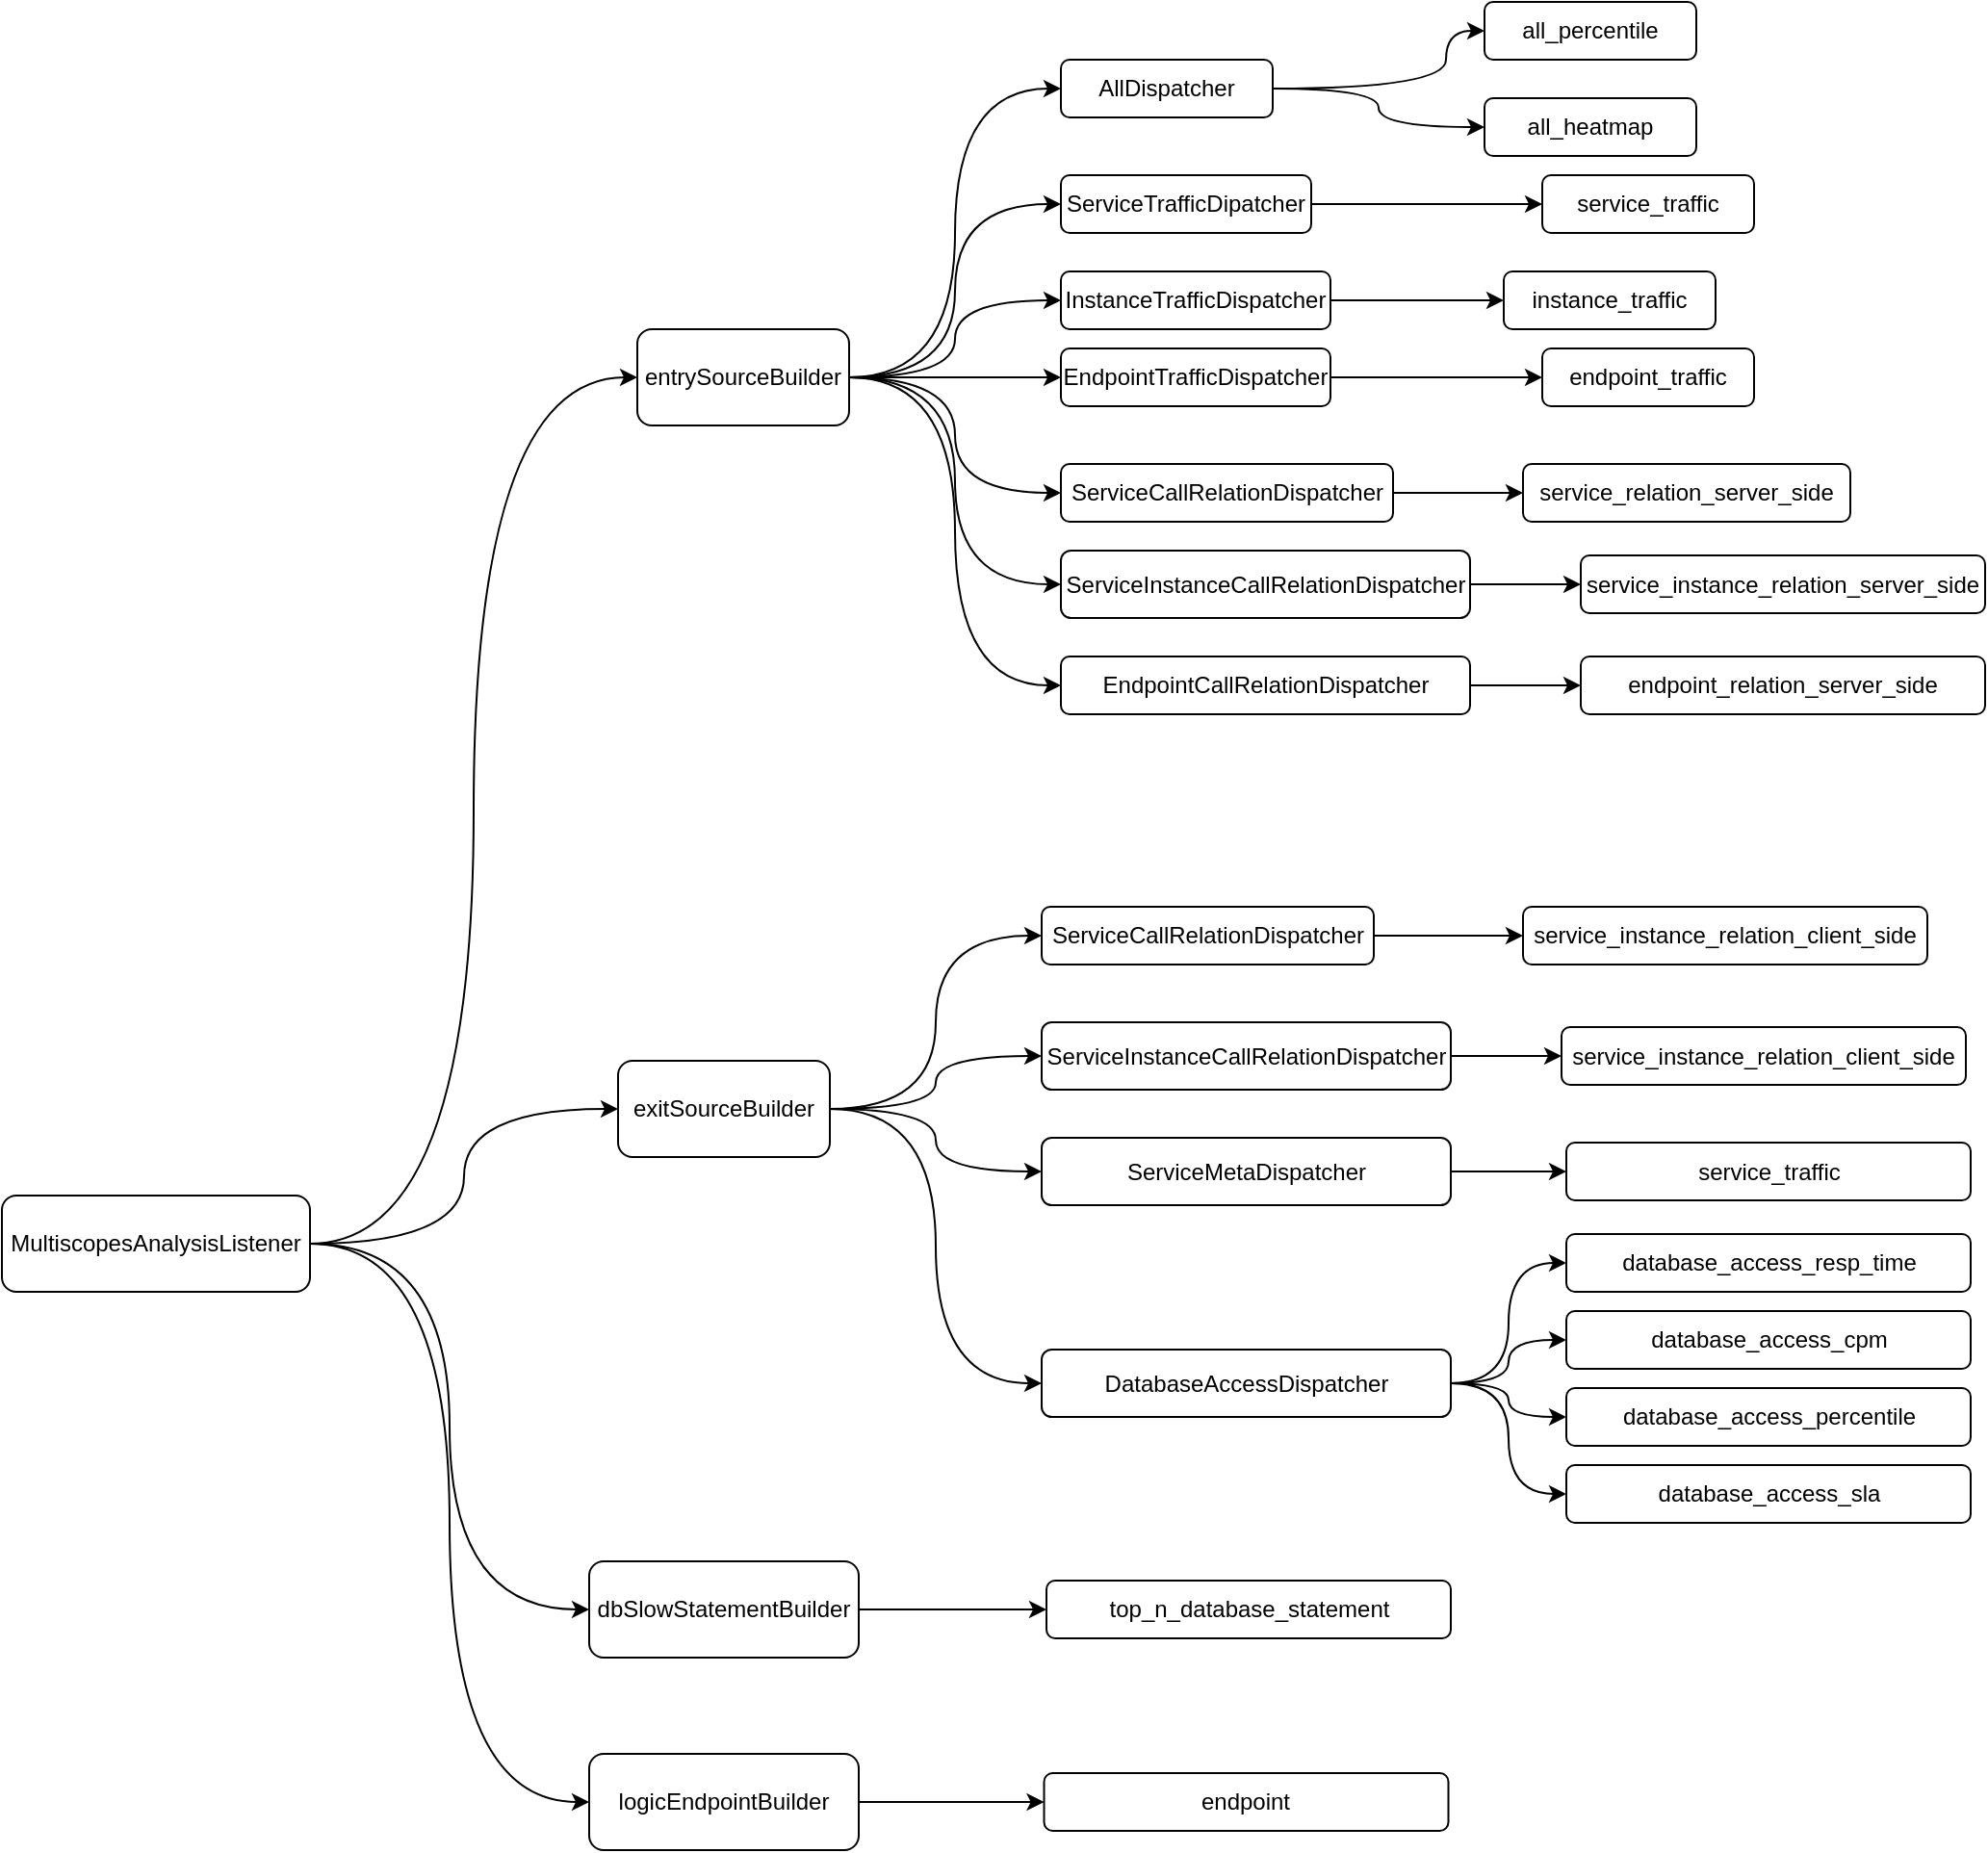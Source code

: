 <mxfile version="15.2.1" type="github">
  <diagram id="QmRN75m-rtGZk7lZ2Dvp" name="Page-1">
    <mxGraphModel dx="1852" dy="629" grid="1" gridSize="10" guides="1" tooltips="1" connect="1" arrows="1" fold="1" page="1" pageScale="1" pageWidth="827" pageHeight="1169" math="0" shadow="0">
      <root>
        <mxCell id="0" />
        <mxCell id="1" parent="0" />
        <mxCell id="YMw9R5XL1lstncFlxLX9-26" style="edgeStyle=orthogonalEdgeStyle;curved=1;orthogonalLoop=1;jettySize=auto;html=1;exitX=1;exitY=0.5;exitDx=0;exitDy=0;entryX=0;entryY=0.5;entryDx=0;entryDy=0;" edge="1" parent="1" source="YMw9R5XL1lstncFlxLX9-1" target="YMw9R5XL1lstncFlxLX9-2">
          <mxGeometry relative="1" as="geometry" />
        </mxCell>
        <mxCell id="YMw9R5XL1lstncFlxLX9-27" style="edgeStyle=orthogonalEdgeStyle;curved=1;orthogonalLoop=1;jettySize=auto;html=1;exitX=1;exitY=0.5;exitDx=0;exitDy=0;entryX=0;entryY=0.5;entryDx=0;entryDy=0;" edge="1" parent="1" source="YMw9R5XL1lstncFlxLX9-1" target="YMw9R5XL1lstncFlxLX9-3">
          <mxGeometry relative="1" as="geometry" />
        </mxCell>
        <mxCell id="YMw9R5XL1lstncFlxLX9-28" style="edgeStyle=orthogonalEdgeStyle;curved=1;orthogonalLoop=1;jettySize=auto;html=1;exitX=1;exitY=0.5;exitDx=0;exitDy=0;entryX=0;entryY=0.5;entryDx=0;entryDy=0;" edge="1" parent="1" source="YMw9R5XL1lstncFlxLX9-1" target="YMw9R5XL1lstncFlxLX9-4">
          <mxGeometry relative="1" as="geometry" />
        </mxCell>
        <mxCell id="YMw9R5XL1lstncFlxLX9-29" style="edgeStyle=orthogonalEdgeStyle;curved=1;orthogonalLoop=1;jettySize=auto;html=1;exitX=1;exitY=0.5;exitDx=0;exitDy=0;entryX=0;entryY=0.5;entryDx=0;entryDy=0;" edge="1" parent="1" source="YMw9R5XL1lstncFlxLX9-1" target="YMw9R5XL1lstncFlxLX9-13">
          <mxGeometry relative="1" as="geometry" />
        </mxCell>
        <mxCell id="YMw9R5XL1lstncFlxLX9-30" style="edgeStyle=orthogonalEdgeStyle;curved=1;orthogonalLoop=1;jettySize=auto;html=1;exitX=1;exitY=0.5;exitDx=0;exitDy=0;entryX=0;entryY=0.5;entryDx=0;entryDy=0;" edge="1" parent="1" source="YMw9R5XL1lstncFlxLX9-1" target="YMw9R5XL1lstncFlxLX9-15">
          <mxGeometry relative="1" as="geometry" />
        </mxCell>
        <mxCell id="YMw9R5XL1lstncFlxLX9-31" style="edgeStyle=orthogonalEdgeStyle;curved=1;orthogonalLoop=1;jettySize=auto;html=1;exitX=1;exitY=0.5;exitDx=0;exitDy=0;entryX=0;entryY=0.5;entryDx=0;entryDy=0;" edge="1" parent="1" source="YMw9R5XL1lstncFlxLX9-1" target="YMw9R5XL1lstncFlxLX9-20">
          <mxGeometry relative="1" as="geometry" />
        </mxCell>
        <mxCell id="YMw9R5XL1lstncFlxLX9-32" style="edgeStyle=orthogonalEdgeStyle;curved=1;orthogonalLoop=1;jettySize=auto;html=1;exitX=1;exitY=0.5;exitDx=0;exitDy=0;entryX=0;entryY=0.5;entryDx=0;entryDy=0;" edge="1" parent="1" source="YMw9R5XL1lstncFlxLX9-1" target="YMw9R5XL1lstncFlxLX9-23">
          <mxGeometry relative="1" as="geometry" />
        </mxCell>
        <mxCell id="YMw9R5XL1lstncFlxLX9-1" value="entrySourceBuilder" style="rounded=1;whiteSpace=wrap;html=1;" vertex="1" parent="1">
          <mxGeometry x="40" y="270" width="110" height="50" as="geometry" />
        </mxCell>
        <mxCell id="YMw9R5XL1lstncFlxLX9-7" style="edgeStyle=orthogonalEdgeStyle;orthogonalLoop=1;jettySize=auto;html=1;exitX=1;exitY=0.5;exitDx=0;exitDy=0;entryX=0;entryY=0.5;entryDx=0;entryDy=0;curved=1;" edge="1" parent="1" source="YMw9R5XL1lstncFlxLX9-2" target="YMw9R5XL1lstncFlxLX9-5">
          <mxGeometry relative="1" as="geometry">
            <Array as="points">
              <mxPoint x="460" y="145" />
              <mxPoint x="460" y="115" />
            </Array>
          </mxGeometry>
        </mxCell>
        <mxCell id="YMw9R5XL1lstncFlxLX9-8" style="edgeStyle=orthogonalEdgeStyle;orthogonalLoop=1;jettySize=auto;html=1;exitX=1;exitY=0.5;exitDx=0;exitDy=0;entryX=0;entryY=0.5;entryDx=0;entryDy=0;curved=1;" edge="1" parent="1" source="YMw9R5XL1lstncFlxLX9-2" target="YMw9R5XL1lstncFlxLX9-6">
          <mxGeometry relative="1" as="geometry" />
        </mxCell>
        <mxCell id="YMw9R5XL1lstncFlxLX9-2" value="AllDispatcher" style="rounded=1;whiteSpace=wrap;html=1;" vertex="1" parent="1">
          <mxGeometry x="260" y="130" width="110" height="30" as="geometry" />
        </mxCell>
        <mxCell id="YMw9R5XL1lstncFlxLX9-11" style="edgeStyle=orthogonalEdgeStyle;orthogonalLoop=1;jettySize=auto;html=1;exitX=1;exitY=0.5;exitDx=0;exitDy=0;entryX=0;entryY=0.5;entryDx=0;entryDy=0;curved=1;" edge="1" parent="1" source="YMw9R5XL1lstncFlxLX9-3" target="YMw9R5XL1lstncFlxLX9-9">
          <mxGeometry relative="1" as="geometry" />
        </mxCell>
        <mxCell id="YMw9R5XL1lstncFlxLX9-3" value="ServiceTrafficDipatcher" style="rounded=1;whiteSpace=wrap;html=1;" vertex="1" parent="1">
          <mxGeometry x="260" y="190" width="130" height="30" as="geometry" />
        </mxCell>
        <mxCell id="YMw9R5XL1lstncFlxLX9-12" style="edgeStyle=orthogonalEdgeStyle;orthogonalLoop=1;jettySize=auto;html=1;exitX=1;exitY=0.5;exitDx=0;exitDy=0;entryX=0;entryY=0.5;entryDx=0;entryDy=0;curved=1;" edge="1" parent="1" source="YMw9R5XL1lstncFlxLX9-4" target="YMw9R5XL1lstncFlxLX9-10">
          <mxGeometry relative="1" as="geometry" />
        </mxCell>
        <mxCell id="YMw9R5XL1lstncFlxLX9-4" value="InstanceTrafficDispatcher" style="rounded=1;whiteSpace=wrap;html=1;" vertex="1" parent="1">
          <mxGeometry x="260" y="240" width="140" height="30" as="geometry" />
        </mxCell>
        <mxCell id="YMw9R5XL1lstncFlxLX9-5" value="all_percentile" style="rounded=1;whiteSpace=wrap;html=1;" vertex="1" parent="1">
          <mxGeometry x="480" y="100" width="110" height="30" as="geometry" />
        </mxCell>
        <mxCell id="YMw9R5XL1lstncFlxLX9-6" value="all_heatmap" style="rounded=1;whiteSpace=wrap;html=1;" vertex="1" parent="1">
          <mxGeometry x="480" y="150" width="110" height="30" as="geometry" />
        </mxCell>
        <mxCell id="YMw9R5XL1lstncFlxLX9-9" value="service_traffic" style="rounded=1;whiteSpace=wrap;html=1;" vertex="1" parent="1">
          <mxGeometry x="510" y="190" width="110" height="30" as="geometry" />
        </mxCell>
        <mxCell id="YMw9R5XL1lstncFlxLX9-10" value="instance_traffic" style="rounded=1;whiteSpace=wrap;html=1;" vertex="1" parent="1">
          <mxGeometry x="490" y="240" width="110" height="30" as="geometry" />
        </mxCell>
        <mxCell id="YMw9R5XL1lstncFlxLX9-19" style="edgeStyle=orthogonalEdgeStyle;curved=1;orthogonalLoop=1;jettySize=auto;html=1;exitX=1;exitY=0.5;exitDx=0;exitDy=0;entryX=0;entryY=0.5;entryDx=0;entryDy=0;" edge="1" parent="1" source="YMw9R5XL1lstncFlxLX9-13" target="YMw9R5XL1lstncFlxLX9-14">
          <mxGeometry relative="1" as="geometry" />
        </mxCell>
        <mxCell id="YMw9R5XL1lstncFlxLX9-13" value="EndpointTrafficDispatcher" style="rounded=1;whiteSpace=wrap;html=1;" vertex="1" parent="1">
          <mxGeometry x="260" y="280" width="140" height="30" as="geometry" />
        </mxCell>
        <mxCell id="YMw9R5XL1lstncFlxLX9-14" value="endpoint_traffic" style="rounded=1;whiteSpace=wrap;html=1;" vertex="1" parent="1">
          <mxGeometry x="510" y="280" width="110" height="30" as="geometry" />
        </mxCell>
        <mxCell id="YMw9R5XL1lstncFlxLX9-18" style="edgeStyle=orthogonalEdgeStyle;curved=1;orthogonalLoop=1;jettySize=auto;html=1;exitX=1;exitY=0.5;exitDx=0;exitDy=0;entryX=0;entryY=0.5;entryDx=0;entryDy=0;" edge="1" parent="1" source="YMw9R5XL1lstncFlxLX9-15" target="YMw9R5XL1lstncFlxLX9-17">
          <mxGeometry relative="1" as="geometry" />
        </mxCell>
        <mxCell id="YMw9R5XL1lstncFlxLX9-15" value="ServiceCallRelationDispatcher" style="rounded=1;whiteSpace=wrap;html=1;" vertex="1" parent="1">
          <mxGeometry x="260" y="340" width="172.5" height="30" as="geometry" />
        </mxCell>
        <mxCell id="YMw9R5XL1lstncFlxLX9-17" value="service_relation_server_side" style="rounded=1;whiteSpace=wrap;html=1;" vertex="1" parent="1">
          <mxGeometry x="500" y="340" width="170" height="30" as="geometry" />
        </mxCell>
        <mxCell id="YMw9R5XL1lstncFlxLX9-22" style="edgeStyle=orthogonalEdgeStyle;curved=1;orthogonalLoop=1;jettySize=auto;html=1;exitX=1;exitY=0.5;exitDx=0;exitDy=0;entryX=0;entryY=0.5;entryDx=0;entryDy=0;" edge="1" parent="1" source="YMw9R5XL1lstncFlxLX9-20" target="YMw9R5XL1lstncFlxLX9-21">
          <mxGeometry relative="1" as="geometry" />
        </mxCell>
        <mxCell id="YMw9R5XL1lstncFlxLX9-20" value="ServiceInstanceCallRelationDispatcher" style="rounded=1;whiteSpace=wrap;html=1;" vertex="1" parent="1">
          <mxGeometry x="260" y="385" width="212.5" height="35" as="geometry" />
        </mxCell>
        <mxCell id="YMw9R5XL1lstncFlxLX9-21" value="service_instance_relation_server_side" style="rounded=1;whiteSpace=wrap;html=1;" vertex="1" parent="1">
          <mxGeometry x="530" y="387.5" width="210" height="30" as="geometry" />
        </mxCell>
        <mxCell id="YMw9R5XL1lstncFlxLX9-25" style="edgeStyle=orthogonalEdgeStyle;curved=1;orthogonalLoop=1;jettySize=auto;html=1;exitX=1;exitY=0.5;exitDx=0;exitDy=0;" edge="1" parent="1" source="YMw9R5XL1lstncFlxLX9-23" target="YMw9R5XL1lstncFlxLX9-24">
          <mxGeometry relative="1" as="geometry" />
        </mxCell>
        <mxCell id="YMw9R5XL1lstncFlxLX9-23" value="EndpointCallRelationDispatcher" style="rounded=1;whiteSpace=wrap;html=1;" vertex="1" parent="1">
          <mxGeometry x="260" y="440" width="212.5" height="30" as="geometry" />
        </mxCell>
        <mxCell id="YMw9R5XL1lstncFlxLX9-24" value="endpoint_relation_server_side" style="rounded=1;whiteSpace=wrap;html=1;" vertex="1" parent="1">
          <mxGeometry x="530" y="440" width="210" height="30" as="geometry" />
        </mxCell>
        <mxCell id="YMw9R5XL1lstncFlxLX9-40" style="edgeStyle=orthogonalEdgeStyle;curved=1;orthogonalLoop=1;jettySize=auto;html=1;exitX=1;exitY=0.5;exitDx=0;exitDy=0;entryX=0;entryY=0.5;entryDx=0;entryDy=0;" edge="1" parent="1" source="YMw9R5XL1lstncFlxLX9-33" target="YMw9R5XL1lstncFlxLX9-34">
          <mxGeometry relative="1" as="geometry" />
        </mxCell>
        <mxCell id="YMw9R5XL1lstncFlxLX9-41" style="edgeStyle=orthogonalEdgeStyle;curved=1;orthogonalLoop=1;jettySize=auto;html=1;exitX=1;exitY=0.5;exitDx=0;exitDy=0;entryX=0;entryY=0.5;entryDx=0;entryDy=0;" edge="1" parent="1" source="YMw9R5XL1lstncFlxLX9-33" target="YMw9R5XL1lstncFlxLX9-38">
          <mxGeometry relative="1" as="geometry" />
        </mxCell>
        <mxCell id="YMw9R5XL1lstncFlxLX9-62" style="edgeStyle=orthogonalEdgeStyle;curved=1;orthogonalLoop=1;jettySize=auto;html=1;exitX=1;exitY=0.5;exitDx=0;exitDy=0;entryX=0;entryY=0.5;entryDx=0;entryDy=0;" edge="1" parent="1" source="YMw9R5XL1lstncFlxLX9-33" target="YMw9R5XL1lstncFlxLX9-47">
          <mxGeometry relative="1" as="geometry" />
        </mxCell>
        <mxCell id="YMw9R5XL1lstncFlxLX9-63" style="edgeStyle=orthogonalEdgeStyle;curved=1;orthogonalLoop=1;jettySize=auto;html=1;exitX=1;exitY=0.5;exitDx=0;exitDy=0;entryX=0;entryY=0.5;entryDx=0;entryDy=0;" edge="1" parent="1" source="YMw9R5XL1lstncFlxLX9-33" target="YMw9R5XL1lstncFlxLX9-53">
          <mxGeometry relative="1" as="geometry" />
        </mxCell>
        <mxCell id="YMw9R5XL1lstncFlxLX9-33" value="exitSourceBuilder" style="rounded=1;whiteSpace=wrap;html=1;" vertex="1" parent="1">
          <mxGeometry x="30" y="650" width="110" height="50" as="geometry" />
        </mxCell>
        <mxCell id="YMw9R5XL1lstncFlxLX9-36" style="edgeStyle=orthogonalEdgeStyle;curved=1;orthogonalLoop=1;jettySize=auto;html=1;exitX=1;exitY=0.5;exitDx=0;exitDy=0;entryX=0;entryY=0.5;entryDx=0;entryDy=0;" edge="1" parent="1" source="YMw9R5XL1lstncFlxLX9-34" target="YMw9R5XL1lstncFlxLX9-35">
          <mxGeometry relative="1" as="geometry" />
        </mxCell>
        <mxCell id="YMw9R5XL1lstncFlxLX9-34" value="ServiceCallRelationDispatcher" style="rounded=1;whiteSpace=wrap;html=1;" vertex="1" parent="1">
          <mxGeometry x="250" y="570" width="172.5" height="30" as="geometry" />
        </mxCell>
        <mxCell id="YMw9R5XL1lstncFlxLX9-35" value="service_instance_relation_client_side" style="rounded=1;whiteSpace=wrap;html=1;" vertex="1" parent="1">
          <mxGeometry x="500" y="570" width="210" height="30" as="geometry" />
        </mxCell>
        <mxCell id="YMw9R5XL1lstncFlxLX9-37" style="edgeStyle=orthogonalEdgeStyle;curved=1;orthogonalLoop=1;jettySize=auto;html=1;exitX=1;exitY=0.5;exitDx=0;exitDy=0;entryX=0;entryY=0.5;entryDx=0;entryDy=0;" edge="1" parent="1" source="YMw9R5XL1lstncFlxLX9-38" target="YMw9R5XL1lstncFlxLX9-39">
          <mxGeometry relative="1" as="geometry" />
        </mxCell>
        <mxCell id="YMw9R5XL1lstncFlxLX9-38" value="ServiceInstanceCallRelationDispatcher" style="rounded=1;whiteSpace=wrap;html=1;" vertex="1" parent="1">
          <mxGeometry x="250" y="630" width="212.5" height="35" as="geometry" />
        </mxCell>
        <mxCell id="YMw9R5XL1lstncFlxLX9-39" value="service_instance_relation_client_side" style="rounded=1;whiteSpace=wrap;html=1;" vertex="1" parent="1">
          <mxGeometry x="520" y="632.5" width="210" height="30" as="geometry" />
        </mxCell>
        <mxCell id="YMw9R5XL1lstncFlxLX9-46" style="edgeStyle=orthogonalEdgeStyle;curved=1;orthogonalLoop=1;jettySize=auto;html=1;exitX=1;exitY=0.5;exitDx=0;exitDy=0;entryX=0;entryY=0.5;entryDx=0;entryDy=0;" edge="1" parent="1" source="YMw9R5XL1lstncFlxLX9-47" target="YMw9R5XL1lstncFlxLX9-48">
          <mxGeometry relative="1" as="geometry" />
        </mxCell>
        <mxCell id="YMw9R5XL1lstncFlxLX9-47" value="ServiceMetaDispatcher" style="rounded=1;whiteSpace=wrap;html=1;" vertex="1" parent="1">
          <mxGeometry x="250" y="690" width="212.5" height="35" as="geometry" />
        </mxCell>
        <mxCell id="YMw9R5XL1lstncFlxLX9-48" value="service_traffic" style="rounded=1;whiteSpace=wrap;html=1;" vertex="1" parent="1">
          <mxGeometry x="522.5" y="692.5" width="210" height="30" as="geometry" />
        </mxCell>
        <mxCell id="YMw9R5XL1lstncFlxLX9-64" style="edgeStyle=orthogonalEdgeStyle;curved=1;orthogonalLoop=1;jettySize=auto;html=1;exitX=1;exitY=0.5;exitDx=0;exitDy=0;entryX=0;entryY=0.5;entryDx=0;entryDy=0;" edge="1" parent="1" source="YMw9R5XL1lstncFlxLX9-50" target="YMw9R5XL1lstncFlxLX9-52">
          <mxGeometry relative="1" as="geometry" />
        </mxCell>
        <mxCell id="YMw9R5XL1lstncFlxLX9-50" value="dbSlowStatementBuilder" style="rounded=1;whiteSpace=wrap;html=1;" vertex="1" parent="1">
          <mxGeometry x="15" y="910" width="140" height="50" as="geometry" />
        </mxCell>
        <mxCell id="YMw9R5XL1lstncFlxLX9-66" style="edgeStyle=orthogonalEdgeStyle;curved=1;orthogonalLoop=1;jettySize=auto;html=1;exitX=1;exitY=0.5;exitDx=0;exitDy=0;entryX=0;entryY=0.5;entryDx=0;entryDy=0;" edge="1" parent="1" source="YMw9R5XL1lstncFlxLX9-51" target="YMw9R5XL1lstncFlxLX9-65">
          <mxGeometry relative="1" as="geometry" />
        </mxCell>
        <mxCell id="YMw9R5XL1lstncFlxLX9-51" value="logicEndpointBuilder" style="rounded=1;whiteSpace=wrap;html=1;" vertex="1" parent="1">
          <mxGeometry x="15" y="1010" width="140" height="50" as="geometry" />
        </mxCell>
        <mxCell id="YMw9R5XL1lstncFlxLX9-52" value="top_n_database_statement" style="rounded=1;whiteSpace=wrap;html=1;" vertex="1" parent="1">
          <mxGeometry x="252.5" y="920" width="210" height="30" as="geometry" />
        </mxCell>
        <mxCell id="YMw9R5XL1lstncFlxLX9-58" style="edgeStyle=orthogonalEdgeStyle;curved=1;orthogonalLoop=1;jettySize=auto;html=1;exitX=1;exitY=0.5;exitDx=0;exitDy=0;entryX=0;entryY=0.5;entryDx=0;entryDy=0;" edge="1" parent="1" source="YMw9R5XL1lstncFlxLX9-53" target="YMw9R5XL1lstncFlxLX9-54">
          <mxGeometry relative="1" as="geometry" />
        </mxCell>
        <mxCell id="YMw9R5XL1lstncFlxLX9-59" style="edgeStyle=orthogonalEdgeStyle;curved=1;orthogonalLoop=1;jettySize=auto;html=1;exitX=1;exitY=0.5;exitDx=0;exitDy=0;" edge="1" parent="1" source="YMw9R5XL1lstncFlxLX9-53" target="YMw9R5XL1lstncFlxLX9-55">
          <mxGeometry relative="1" as="geometry" />
        </mxCell>
        <mxCell id="YMw9R5XL1lstncFlxLX9-60" style="edgeStyle=orthogonalEdgeStyle;curved=1;orthogonalLoop=1;jettySize=auto;html=1;exitX=1;exitY=0.5;exitDx=0;exitDy=0;entryX=0;entryY=0.5;entryDx=0;entryDy=0;" edge="1" parent="1" source="YMw9R5XL1lstncFlxLX9-53" target="YMw9R5XL1lstncFlxLX9-56">
          <mxGeometry relative="1" as="geometry" />
        </mxCell>
        <mxCell id="YMw9R5XL1lstncFlxLX9-61" style="edgeStyle=orthogonalEdgeStyle;curved=1;orthogonalLoop=1;jettySize=auto;html=1;exitX=1;exitY=0.5;exitDx=0;exitDy=0;entryX=0;entryY=0.5;entryDx=0;entryDy=0;" edge="1" parent="1" source="YMw9R5XL1lstncFlxLX9-53" target="YMw9R5XL1lstncFlxLX9-57">
          <mxGeometry relative="1" as="geometry" />
        </mxCell>
        <mxCell id="YMw9R5XL1lstncFlxLX9-53" value="DatabaseAccessDispatcher" style="rounded=1;whiteSpace=wrap;html=1;" vertex="1" parent="1">
          <mxGeometry x="250" y="800" width="212.5" height="35" as="geometry" />
        </mxCell>
        <mxCell id="YMw9R5XL1lstncFlxLX9-54" value="database_access_resp_time" style="rounded=1;whiteSpace=wrap;html=1;" vertex="1" parent="1">
          <mxGeometry x="522.5" y="740" width="210" height="30" as="geometry" />
        </mxCell>
        <mxCell id="YMw9R5XL1lstncFlxLX9-55" value="database_access_cpm" style="rounded=1;whiteSpace=wrap;html=1;" vertex="1" parent="1">
          <mxGeometry x="522.5" y="780" width="210" height="30" as="geometry" />
        </mxCell>
        <mxCell id="YMw9R5XL1lstncFlxLX9-56" value="database_access_percentile" style="rounded=1;whiteSpace=wrap;html=1;" vertex="1" parent="1">
          <mxGeometry x="522.5" y="820" width="210" height="30" as="geometry" />
        </mxCell>
        <mxCell id="YMw9R5XL1lstncFlxLX9-57" value="database_access_sla" style="rounded=1;whiteSpace=wrap;html=1;" vertex="1" parent="1">
          <mxGeometry x="522.5" y="860" width="210" height="30" as="geometry" />
        </mxCell>
        <mxCell id="YMw9R5XL1lstncFlxLX9-65" value="endpoint" style="rounded=1;whiteSpace=wrap;html=1;" vertex="1" parent="1">
          <mxGeometry x="251.25" y="1020" width="210" height="30" as="geometry" />
        </mxCell>
        <mxCell id="YMw9R5XL1lstncFlxLX9-68" style="edgeStyle=orthogonalEdgeStyle;curved=1;orthogonalLoop=1;jettySize=auto;html=1;exitX=1;exitY=0.5;exitDx=0;exitDy=0;entryX=0;entryY=0.5;entryDx=0;entryDy=0;" edge="1" parent="1" source="YMw9R5XL1lstncFlxLX9-67" target="YMw9R5XL1lstncFlxLX9-1">
          <mxGeometry relative="1" as="geometry" />
        </mxCell>
        <mxCell id="YMw9R5XL1lstncFlxLX9-69" style="edgeStyle=orthogonalEdgeStyle;curved=1;orthogonalLoop=1;jettySize=auto;html=1;exitX=1;exitY=0.5;exitDx=0;exitDy=0;entryX=0;entryY=0.5;entryDx=0;entryDy=0;" edge="1" parent="1" source="YMw9R5XL1lstncFlxLX9-67" target="YMw9R5XL1lstncFlxLX9-33">
          <mxGeometry relative="1" as="geometry" />
        </mxCell>
        <mxCell id="YMw9R5XL1lstncFlxLX9-70" style="edgeStyle=orthogonalEdgeStyle;curved=1;orthogonalLoop=1;jettySize=auto;html=1;exitX=1;exitY=0.5;exitDx=0;exitDy=0;entryX=0;entryY=0.5;entryDx=0;entryDy=0;" edge="1" parent="1" source="YMw9R5XL1lstncFlxLX9-67" target="YMw9R5XL1lstncFlxLX9-50">
          <mxGeometry relative="1" as="geometry" />
        </mxCell>
        <mxCell id="YMw9R5XL1lstncFlxLX9-71" style="edgeStyle=orthogonalEdgeStyle;curved=1;orthogonalLoop=1;jettySize=auto;html=1;exitX=1;exitY=0.5;exitDx=0;exitDy=0;entryX=0;entryY=0.5;entryDx=0;entryDy=0;" edge="1" parent="1" source="YMw9R5XL1lstncFlxLX9-67" target="YMw9R5XL1lstncFlxLX9-51">
          <mxGeometry relative="1" as="geometry" />
        </mxCell>
        <mxCell id="YMw9R5XL1lstncFlxLX9-67" value="MultiscopesAnalysisListener" style="rounded=1;whiteSpace=wrap;html=1;" vertex="1" parent="1">
          <mxGeometry x="-290" y="720" width="160" height="50" as="geometry" />
        </mxCell>
      </root>
    </mxGraphModel>
  </diagram>
</mxfile>

